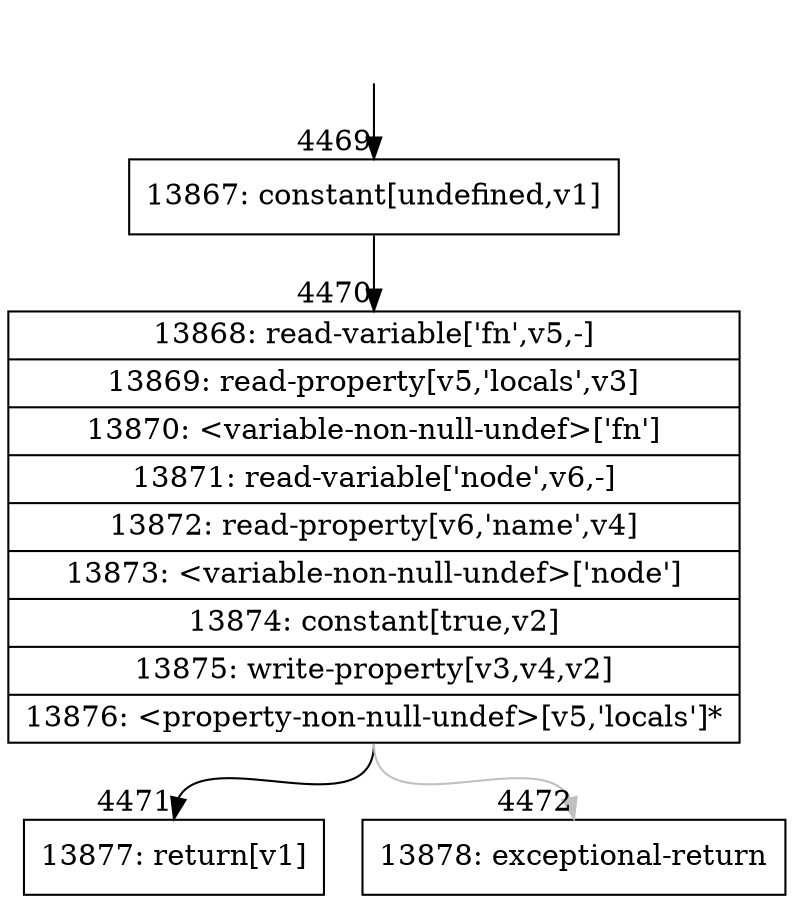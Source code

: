 digraph {
rankdir="TD"
BB_entry271[shape=none,label=""];
BB_entry271 -> BB4469 [tailport=s, headport=n, headlabel="    4469"]
BB4469 [shape=record label="{13867: constant[undefined,v1]}" ] 
BB4469 -> BB4470 [tailport=s, headport=n, headlabel="      4470"]
BB4470 [shape=record label="{13868: read-variable['fn',v5,-]|13869: read-property[v5,'locals',v3]|13870: \<variable-non-null-undef\>['fn']|13871: read-variable['node',v6,-]|13872: read-property[v6,'name',v4]|13873: \<variable-non-null-undef\>['node']|13874: constant[true,v2]|13875: write-property[v3,v4,v2]|13876: \<property-non-null-undef\>[v5,'locals']*}" ] 
BB4470 -> BB4471 [tailport=s, headport=n, headlabel="      4471"]
BB4470 -> BB4472 [tailport=s, headport=n, color=gray, headlabel="      4472"]
BB4471 [shape=record label="{13877: return[v1]}" ] 
BB4472 [shape=record label="{13878: exceptional-return}" ] 
//#$~ 4484
}

